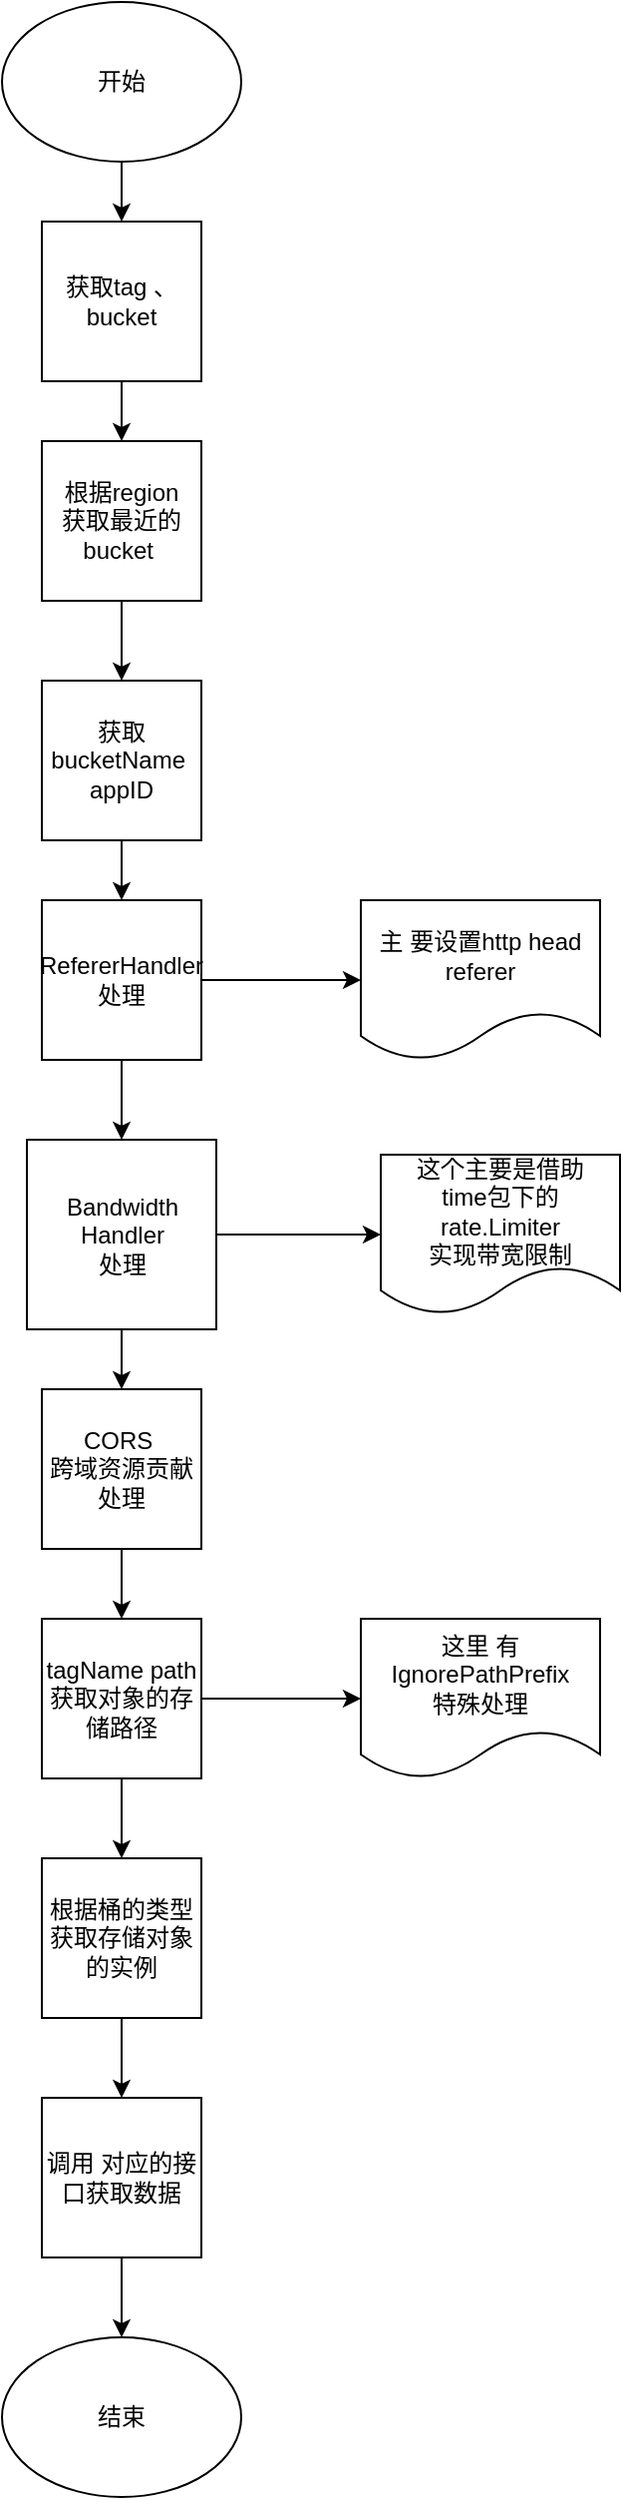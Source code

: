 <mxfile version="14.9.3" type="github">
  <diagram id="qSyJ6PDo0A_8prt7c-4I" name="Page-1">
    <mxGraphModel dx="1426" dy="769" grid="1" gridSize="10" guides="1" tooltips="1" connect="1" arrows="1" fold="1" page="1" pageScale="1" pageWidth="827" pageHeight="1569" math="0" shadow="0">
      <root>
        <mxCell id="0" />
        <mxCell id="1" parent="0" />
        <mxCell id="bjPOTUNxdTXvCPRhBHzb-26" style="edgeStyle=orthogonalEdgeStyle;rounded=0;orthogonalLoop=1;jettySize=auto;html=1;exitX=0.5;exitY=1;exitDx=0;exitDy=0;entryX=0.5;entryY=0;entryDx=0;entryDy=0;" edge="1" parent="1" source="bjPOTUNxdTXvCPRhBHzb-1" target="bjPOTUNxdTXvCPRhBHzb-11">
          <mxGeometry relative="1" as="geometry" />
        </mxCell>
        <mxCell id="bjPOTUNxdTXvCPRhBHzb-1" value="开始" style="ellipse;whiteSpace=wrap;html=1;" vertex="1" parent="1">
          <mxGeometry x="290" y="50" width="120" height="80" as="geometry" />
        </mxCell>
        <mxCell id="bjPOTUNxdTXvCPRhBHzb-6" value="结束" style="ellipse;whiteSpace=wrap;html=1;" vertex="1" parent="1">
          <mxGeometry x="290" y="1220" width="120" height="80" as="geometry" />
        </mxCell>
        <mxCell id="bjPOTUNxdTXvCPRhBHzb-28" style="edgeStyle=orthogonalEdgeStyle;rounded=0;orthogonalLoop=1;jettySize=auto;html=1;entryX=0.5;entryY=0;entryDx=0;entryDy=0;" edge="1" parent="1" source="bjPOTUNxdTXvCPRhBHzb-11" target="bjPOTUNxdTXvCPRhBHzb-12">
          <mxGeometry relative="1" as="geometry" />
        </mxCell>
        <mxCell id="bjPOTUNxdTXvCPRhBHzb-11" value="获取tag 、bucket" style="whiteSpace=wrap;html=1;aspect=fixed;" vertex="1" parent="1">
          <mxGeometry x="310" y="160" width="80" height="80" as="geometry" />
        </mxCell>
        <mxCell id="bjPOTUNxdTXvCPRhBHzb-29" style="edgeStyle=orthogonalEdgeStyle;rounded=0;orthogonalLoop=1;jettySize=auto;html=1;entryX=0.5;entryY=0;entryDx=0;entryDy=0;" edge="1" parent="1" source="bjPOTUNxdTXvCPRhBHzb-12" target="bjPOTUNxdTXvCPRhBHzb-13">
          <mxGeometry relative="1" as="geometry" />
        </mxCell>
        <mxCell id="bjPOTUNxdTXvCPRhBHzb-12" value="根据region&lt;br&gt;获取最近的bucket&amp;nbsp;" style="whiteSpace=wrap;html=1;aspect=fixed;" vertex="1" parent="1">
          <mxGeometry x="310" y="270" width="80" height="80" as="geometry" />
        </mxCell>
        <mxCell id="bjPOTUNxdTXvCPRhBHzb-30" value="" style="edgeStyle=orthogonalEdgeStyle;rounded=0;orthogonalLoop=1;jettySize=auto;html=1;" edge="1" parent="1" source="bjPOTUNxdTXvCPRhBHzb-13" target="bjPOTUNxdTXvCPRhBHzb-15">
          <mxGeometry relative="1" as="geometry" />
        </mxCell>
        <mxCell id="bjPOTUNxdTXvCPRhBHzb-13" value="获取bucketName&amp;nbsp;&lt;br&gt;appID" style="whiteSpace=wrap;html=1;aspect=fixed;" vertex="1" parent="1">
          <mxGeometry x="310" y="390" width="80" height="80" as="geometry" />
        </mxCell>
        <mxCell id="bjPOTUNxdTXvCPRhBHzb-31" style="edgeStyle=orthogonalEdgeStyle;rounded=0;orthogonalLoop=1;jettySize=auto;html=1;exitX=0.5;exitY=1;exitDx=0;exitDy=0;entryX=0.5;entryY=0;entryDx=0;entryDy=0;" edge="1" parent="1" source="bjPOTUNxdTXvCPRhBHzb-15" target="bjPOTUNxdTXvCPRhBHzb-17">
          <mxGeometry relative="1" as="geometry" />
        </mxCell>
        <mxCell id="bjPOTUNxdTXvCPRhBHzb-39" style="edgeStyle=orthogonalEdgeStyle;rounded=0;orthogonalLoop=1;jettySize=auto;html=1;entryX=0;entryY=0.5;entryDx=0;entryDy=0;" edge="1" parent="1" source="bjPOTUNxdTXvCPRhBHzb-15" target="bjPOTUNxdTXvCPRhBHzb-16">
          <mxGeometry relative="1" as="geometry" />
        </mxCell>
        <mxCell id="bjPOTUNxdTXvCPRhBHzb-15" value="RefererHandler&lt;br&gt;处理" style="whiteSpace=wrap;html=1;aspect=fixed;" vertex="1" parent="1">
          <mxGeometry x="310" y="500" width="80" height="80" as="geometry" />
        </mxCell>
        <mxCell id="bjPOTUNxdTXvCPRhBHzb-16" value="主 要设置http head&lt;br&gt;referer" style="shape=document;whiteSpace=wrap;html=1;boundedLbl=1;" vertex="1" parent="1">
          <mxGeometry x="470" y="500" width="120" height="80" as="geometry" />
        </mxCell>
        <mxCell id="bjPOTUNxdTXvCPRhBHzb-32" style="edgeStyle=orthogonalEdgeStyle;rounded=0;orthogonalLoop=1;jettySize=auto;html=1;exitX=0.5;exitY=1;exitDx=0;exitDy=0;entryX=0.5;entryY=0;entryDx=0;entryDy=0;" edge="1" parent="1" source="bjPOTUNxdTXvCPRhBHzb-17" target="bjPOTUNxdTXvCPRhBHzb-19">
          <mxGeometry relative="1" as="geometry" />
        </mxCell>
        <mxCell id="bjPOTUNxdTXvCPRhBHzb-41" style="edgeStyle=orthogonalEdgeStyle;rounded=0;orthogonalLoop=1;jettySize=auto;html=1;entryX=0;entryY=0.5;entryDx=0;entryDy=0;" edge="1" parent="1" source="bjPOTUNxdTXvCPRhBHzb-17" target="bjPOTUNxdTXvCPRhBHzb-18">
          <mxGeometry relative="1" as="geometry" />
        </mxCell>
        <mxCell id="bjPOTUNxdTXvCPRhBHzb-17" value="Bandwidth&lt;br&gt;Handler&lt;br&gt;处理" style="whiteSpace=wrap;html=1;aspect=fixed;" vertex="1" parent="1">
          <mxGeometry x="302.5" y="620" width="95" height="95" as="geometry" />
        </mxCell>
        <mxCell id="bjPOTUNxdTXvCPRhBHzb-18" value="这个主要是借助&lt;br&gt;time包下的rate.Limiter&lt;br&gt;实现带宽限制" style="shape=document;whiteSpace=wrap;html=1;boundedLbl=1;" vertex="1" parent="1">
          <mxGeometry x="480" y="627.5" width="120" height="80" as="geometry" />
        </mxCell>
        <mxCell id="bjPOTUNxdTXvCPRhBHzb-33" style="edgeStyle=orthogonalEdgeStyle;rounded=0;orthogonalLoop=1;jettySize=auto;html=1;exitX=0.5;exitY=1;exitDx=0;exitDy=0;entryX=0.5;entryY=0;entryDx=0;entryDy=0;" edge="1" parent="1" source="bjPOTUNxdTXvCPRhBHzb-19" target="bjPOTUNxdTXvCPRhBHzb-20">
          <mxGeometry relative="1" as="geometry" />
        </mxCell>
        <mxCell id="bjPOTUNxdTXvCPRhBHzb-19" value="CORS&amp;nbsp;&lt;br&gt;跨域资源贡献处理" style="whiteSpace=wrap;html=1;aspect=fixed;" vertex="1" parent="1">
          <mxGeometry x="310" y="745" width="80" height="80" as="geometry" />
        </mxCell>
        <mxCell id="bjPOTUNxdTXvCPRhBHzb-34" style="edgeStyle=orthogonalEdgeStyle;rounded=0;orthogonalLoop=1;jettySize=auto;html=1;exitX=0.5;exitY=1;exitDx=0;exitDy=0;entryX=0.5;entryY=0;entryDx=0;entryDy=0;" edge="1" parent="1" source="bjPOTUNxdTXvCPRhBHzb-20" target="bjPOTUNxdTXvCPRhBHzb-22">
          <mxGeometry relative="1" as="geometry" />
        </mxCell>
        <mxCell id="bjPOTUNxdTXvCPRhBHzb-42" style="edgeStyle=orthogonalEdgeStyle;rounded=0;orthogonalLoop=1;jettySize=auto;html=1;exitX=1;exitY=0.5;exitDx=0;exitDy=0;entryX=0;entryY=0.5;entryDx=0;entryDy=0;" edge="1" parent="1" source="bjPOTUNxdTXvCPRhBHzb-20" target="bjPOTUNxdTXvCPRhBHzb-21">
          <mxGeometry relative="1" as="geometry" />
        </mxCell>
        <mxCell id="bjPOTUNxdTXvCPRhBHzb-20" value="tagName path&lt;br&gt;获取对象的存储路径" style="whiteSpace=wrap;html=1;aspect=fixed;" vertex="1" parent="1">
          <mxGeometry x="310" y="860" width="80" height="80" as="geometry" />
        </mxCell>
        <mxCell id="bjPOTUNxdTXvCPRhBHzb-21" value="这里 有IgnorePathPrefix&lt;br&gt;特殊处理" style="shape=document;whiteSpace=wrap;html=1;boundedLbl=1;" vertex="1" parent="1">
          <mxGeometry x="470" y="860" width="120" height="80" as="geometry" />
        </mxCell>
        <mxCell id="bjPOTUNxdTXvCPRhBHzb-35" style="edgeStyle=orthogonalEdgeStyle;rounded=0;orthogonalLoop=1;jettySize=auto;html=1;entryX=0.5;entryY=0;entryDx=0;entryDy=0;" edge="1" parent="1" source="bjPOTUNxdTXvCPRhBHzb-22" target="bjPOTUNxdTXvCPRhBHzb-23">
          <mxGeometry relative="1" as="geometry" />
        </mxCell>
        <mxCell id="bjPOTUNxdTXvCPRhBHzb-22" value="根据桶的类型获取存储对象的实例" style="whiteSpace=wrap;html=1;aspect=fixed;" vertex="1" parent="1">
          <mxGeometry x="310" y="980" width="80" height="80" as="geometry" />
        </mxCell>
        <mxCell id="bjPOTUNxdTXvCPRhBHzb-38" style="edgeStyle=orthogonalEdgeStyle;rounded=0;orthogonalLoop=1;jettySize=auto;html=1;entryX=0.5;entryY=0;entryDx=0;entryDy=0;" edge="1" parent="1" source="bjPOTUNxdTXvCPRhBHzb-23" target="bjPOTUNxdTXvCPRhBHzb-6">
          <mxGeometry relative="1" as="geometry" />
        </mxCell>
        <mxCell id="bjPOTUNxdTXvCPRhBHzb-23" value="调用 对应的接口获取数据" style="whiteSpace=wrap;html=1;aspect=fixed;" vertex="1" parent="1">
          <mxGeometry x="310" y="1100" width="80" height="80" as="geometry" />
        </mxCell>
      </root>
    </mxGraphModel>
  </diagram>
</mxfile>
